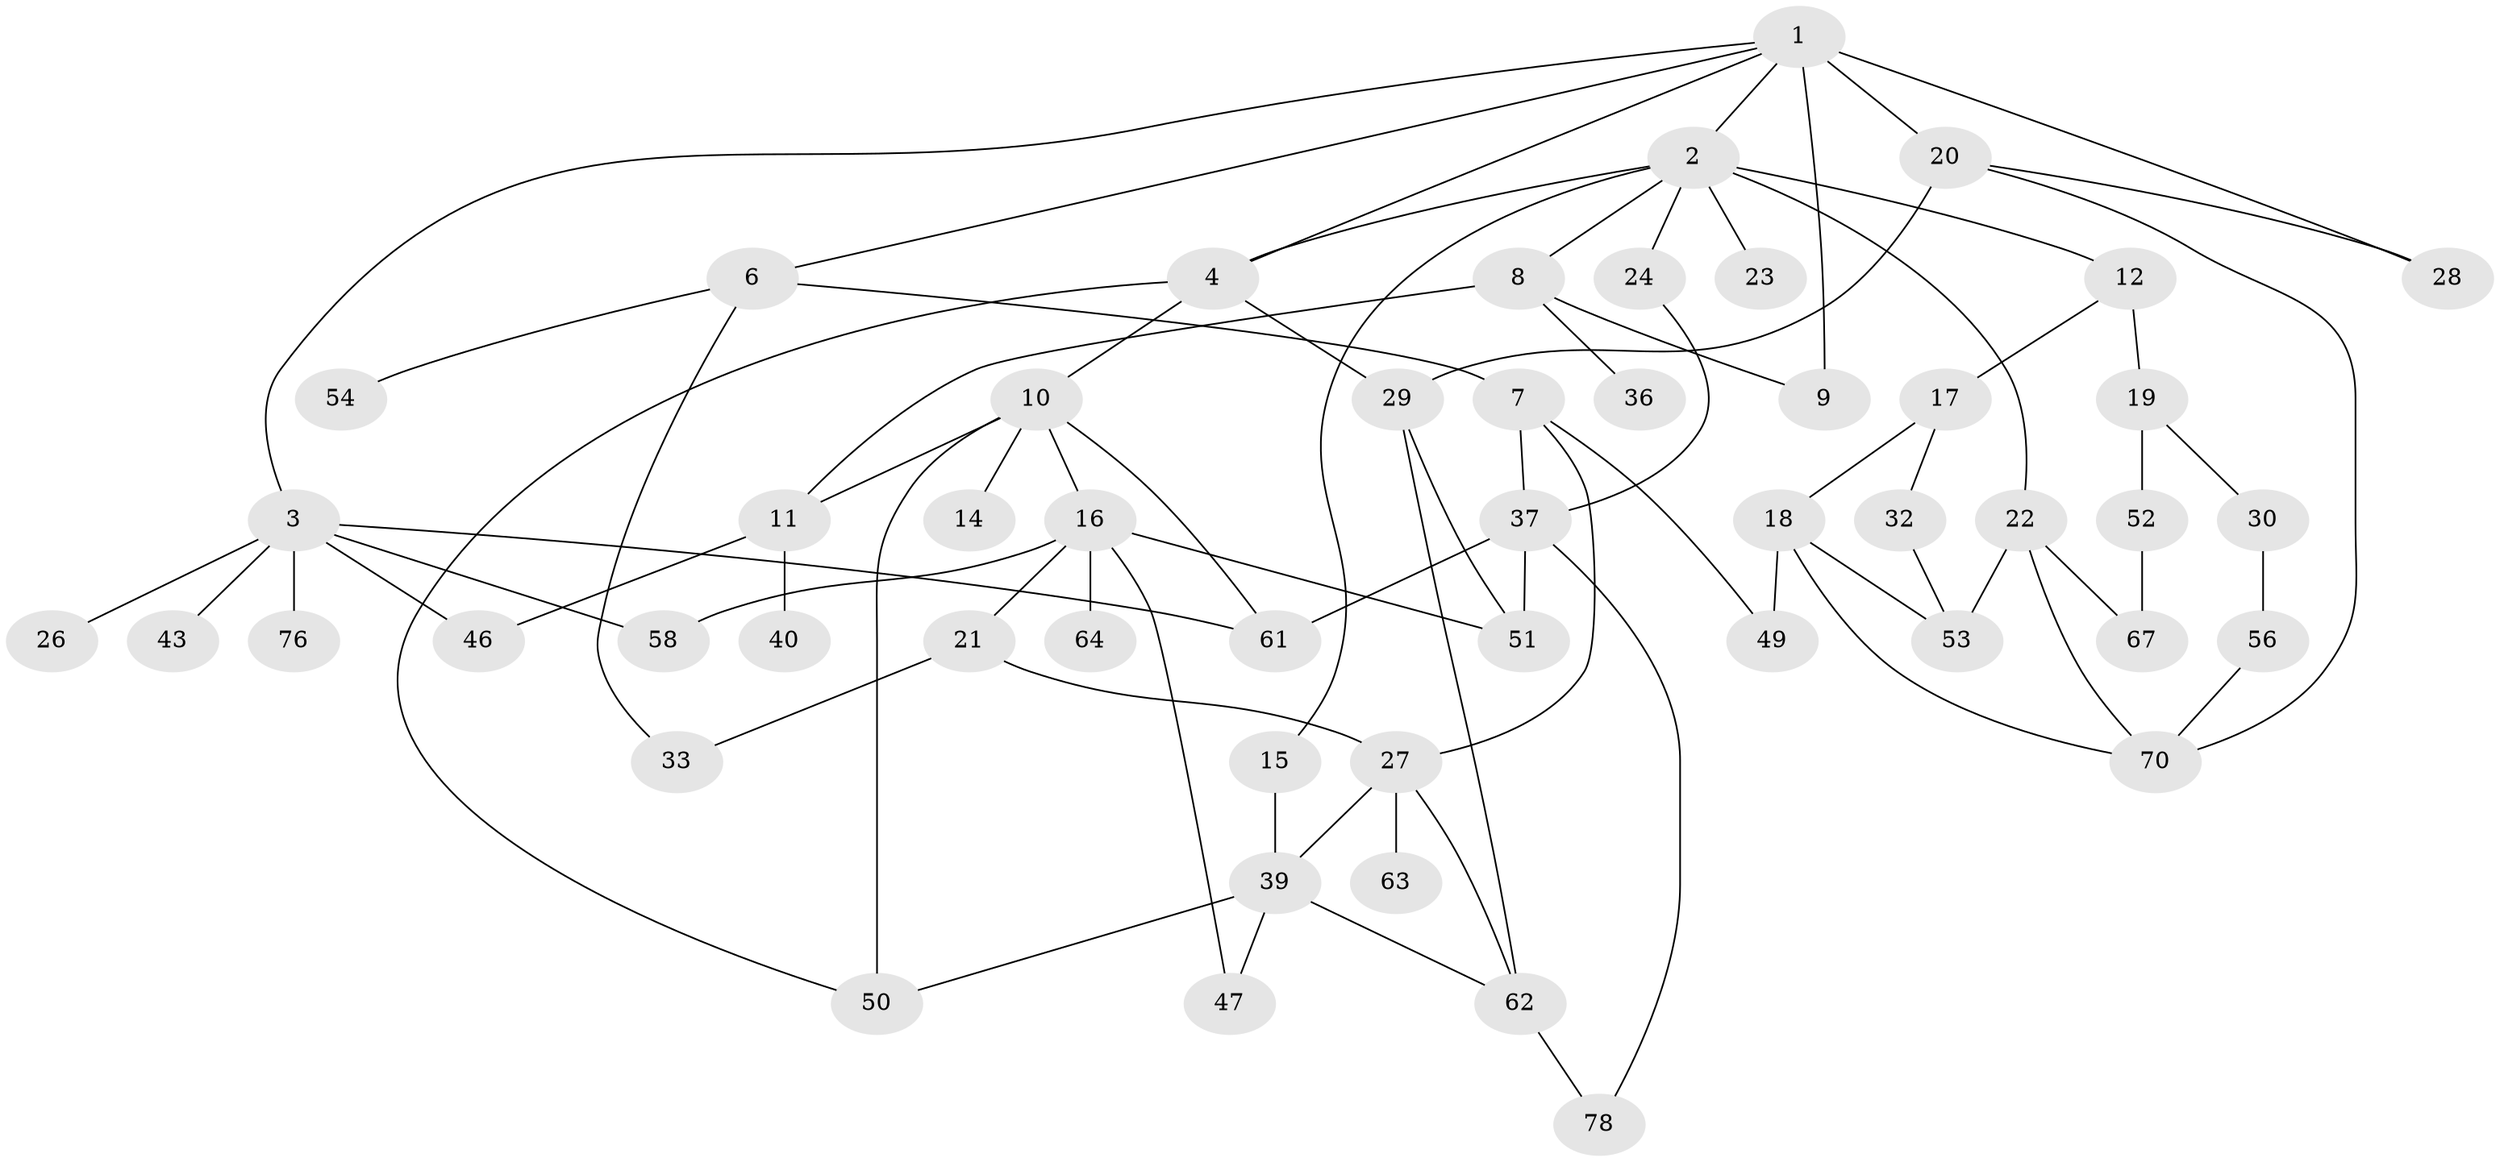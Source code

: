 // Generated by graph-tools (version 1.1) at 2025/51/02/27/25 19:51:37]
// undirected, 52 vertices, 79 edges
graph export_dot {
graph [start="1"]
  node [color=gray90,style=filled];
  1 [super="+80"];
  2 [super="+5"];
  3 [super="+44"];
  4 [super="+25"];
  6 [super="+45"];
  7 [super="+65"];
  8;
  9 [super="+34"];
  10 [super="+74"];
  11 [super="+38"];
  12 [super="+13"];
  14;
  15;
  16 [super="+35"];
  17;
  18 [super="+41"];
  19 [super="+31"];
  20 [super="+82"];
  21;
  22 [super="+68"];
  23;
  24;
  26 [super="+57"];
  27 [super="+42"];
  28;
  29 [super="+48"];
  30;
  32;
  33 [super="+81"];
  36;
  37 [super="+60"];
  39 [super="+72"];
  40 [super="+79"];
  43;
  46 [super="+55"];
  47;
  49 [super="+59"];
  50;
  51;
  52;
  53 [super="+69"];
  54 [super="+71"];
  56;
  58;
  61;
  62 [super="+66"];
  63 [super="+75"];
  64;
  67 [super="+77"];
  70 [super="+73"];
  76;
  78;
  1 -- 2;
  1 -- 3;
  1 -- 4;
  1 -- 6;
  1 -- 9;
  1 -- 20 [weight=2];
  1 -- 28;
  2 -- 8;
  2 -- 12;
  2 -- 15;
  2 -- 22;
  2 -- 23;
  2 -- 24;
  2 -- 4;
  3 -- 26;
  3 -- 43;
  3 -- 46;
  3 -- 58;
  3 -- 76;
  3 -- 61;
  4 -- 10;
  4 -- 29;
  4 -- 50;
  6 -- 7;
  6 -- 33;
  6 -- 54;
  7 -- 37;
  7 -- 49;
  7 -- 27;
  8 -- 36;
  8 -- 11;
  8 -- 9;
  10 -- 11;
  10 -- 14;
  10 -- 16;
  10 -- 50;
  10 -- 61;
  11 -- 40;
  11 -- 46;
  12 -- 17;
  12 -- 19;
  15 -- 39;
  16 -- 21;
  16 -- 47;
  16 -- 64;
  16 -- 51;
  16 -- 58;
  17 -- 18;
  17 -- 32;
  18 -- 49;
  18 -- 70;
  18 -- 53;
  19 -- 30;
  19 -- 52;
  20 -- 28;
  20 -- 29;
  20 -- 70;
  21 -- 27;
  21 -- 33;
  22 -- 53;
  22 -- 70;
  22 -- 67;
  24 -- 37;
  27 -- 63;
  27 -- 39;
  27 -- 62;
  29 -- 51;
  29 -- 62;
  30 -- 56;
  32 -- 53;
  37 -- 61;
  37 -- 51;
  37 -- 78;
  39 -- 62;
  39 -- 50;
  39 -- 47;
  52 -- 67;
  56 -- 70;
  62 -- 78;
}
